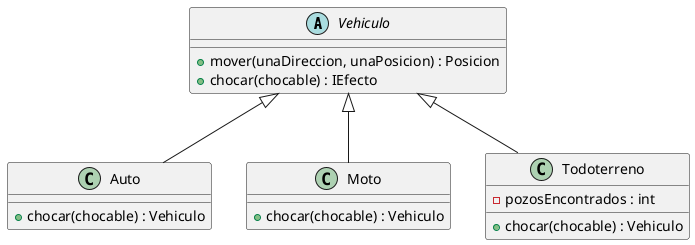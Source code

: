 @startuml
'https://plantuml.com/class-diagram

abstract class Vehiculo {
    + mover(unaDireccion, unaPosicion) : Posicion
    + chocar(chocable) : IEfecto
}

class Auto {
    + chocar(chocable) : Vehiculo
}

class Moto {
    + chocar(chocable) : Vehiculo
}

class Todoterreno {
    - pozosEncontrados : int
    + chocar(chocable) : Vehiculo
}

Vehiculo <|-- Auto
Vehiculo <|-- Moto
Vehiculo <|-- Todoterreno

@enduml